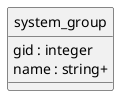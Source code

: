 @startuml uml
skinparam monochrome true
skinparam linetype ortho
hide circle

entity system_group {
  gid : integer
  name : string+
}

@enduml
